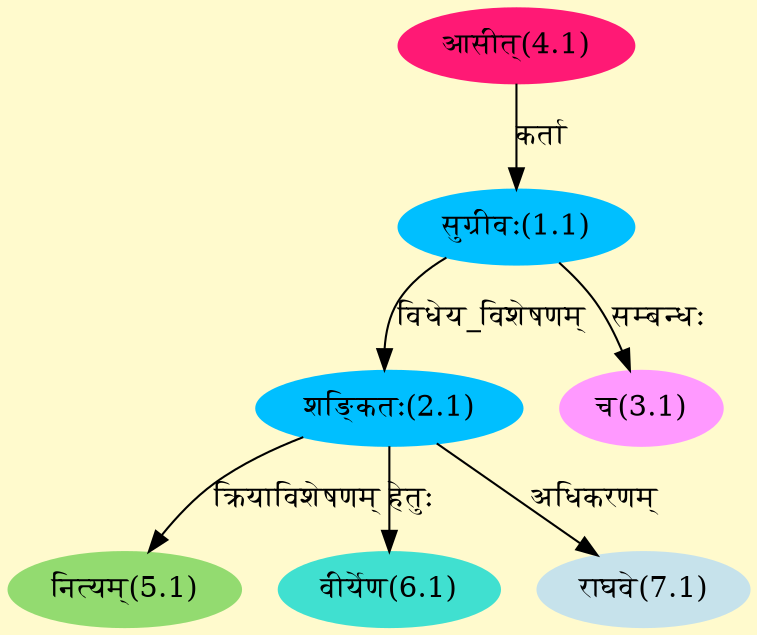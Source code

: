 digraph G{
rankdir=BT;
 compound=true;
 bgcolor="lemonchiffon1";
Node1_1 [style=filled, color="#00BFFF" label = "सुग्रीवः(1.1)"]
Node4_1 [style=filled, color="#FF1975" label = "आसीत्(4.1)"]
Node2_1 [style=filled, color="#00BFFF" label = "शङ्कितः(2.1)"]
Node3_1 [style=filled, color="#FF99FF" label = "च(3.1)"]
Node5_1 [style=filled, color="#93DB70" label = "नित्यम्(5.1)"]
Node6_1 [style=filled, color="#40E0D0" label = "वीर्येण(6.1)"]
Node7_1 [style=filled, color="#C6E2EB" label = "राघवे(7.1)"]
/* Start of Relations section */

Node1_1 -> Node4_1 [  label="कर्ता"  dir="back" ]
Node2_1 -> Node1_1 [  label="विधेय_विशेषणम्"  dir="back" ]
Node3_1 -> Node1_1 [  label="सम्बन्धः"  dir="back" ]
Node5_1 -> Node2_1 [  label="क्रियाविशेषणम्"  dir="back" ]
Node6_1 -> Node2_1 [  label="हेतुः"  dir="back" ]
Node7_1 -> Node2_1 [  label="अधिकरणम्"  dir="back" ]
}
